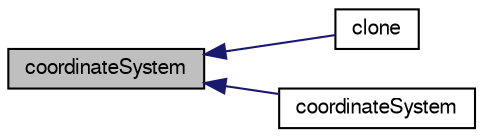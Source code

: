 digraph "coordinateSystem"
{
  bgcolor="transparent";
  edge [fontname="FreeSans",fontsize="10",labelfontname="FreeSans",labelfontsize="10"];
  node [fontname="FreeSans",fontsize="10",shape=record];
  rankdir="LR";
  Node1 [label="coordinateSystem",height=0.2,width=0.4,color="black", fillcolor="grey75", style="filled", fontcolor="black"];
  Node1 -> Node2 [dir="back",color="midnightblue",fontsize="10",style="solid",fontname="FreeSans"];
  Node2 [label="clone",height=0.2,width=0.4,color="black",URL="$a25010.html#a9db3fb34bb24550c00a4378a3d1d8945",tooltip="Return clone. "];
  Node1 -> Node3 [dir="back",color="midnightblue",fontsize="10",style="solid",fontname="FreeSans"];
  Node3 [label="coordinateSystem",height=0.2,width=0.4,color="black",URL="$a25010.html#abb529190f2a7b8912cfccf391adf6487",tooltip="Construct copy with a different name. "];
}
